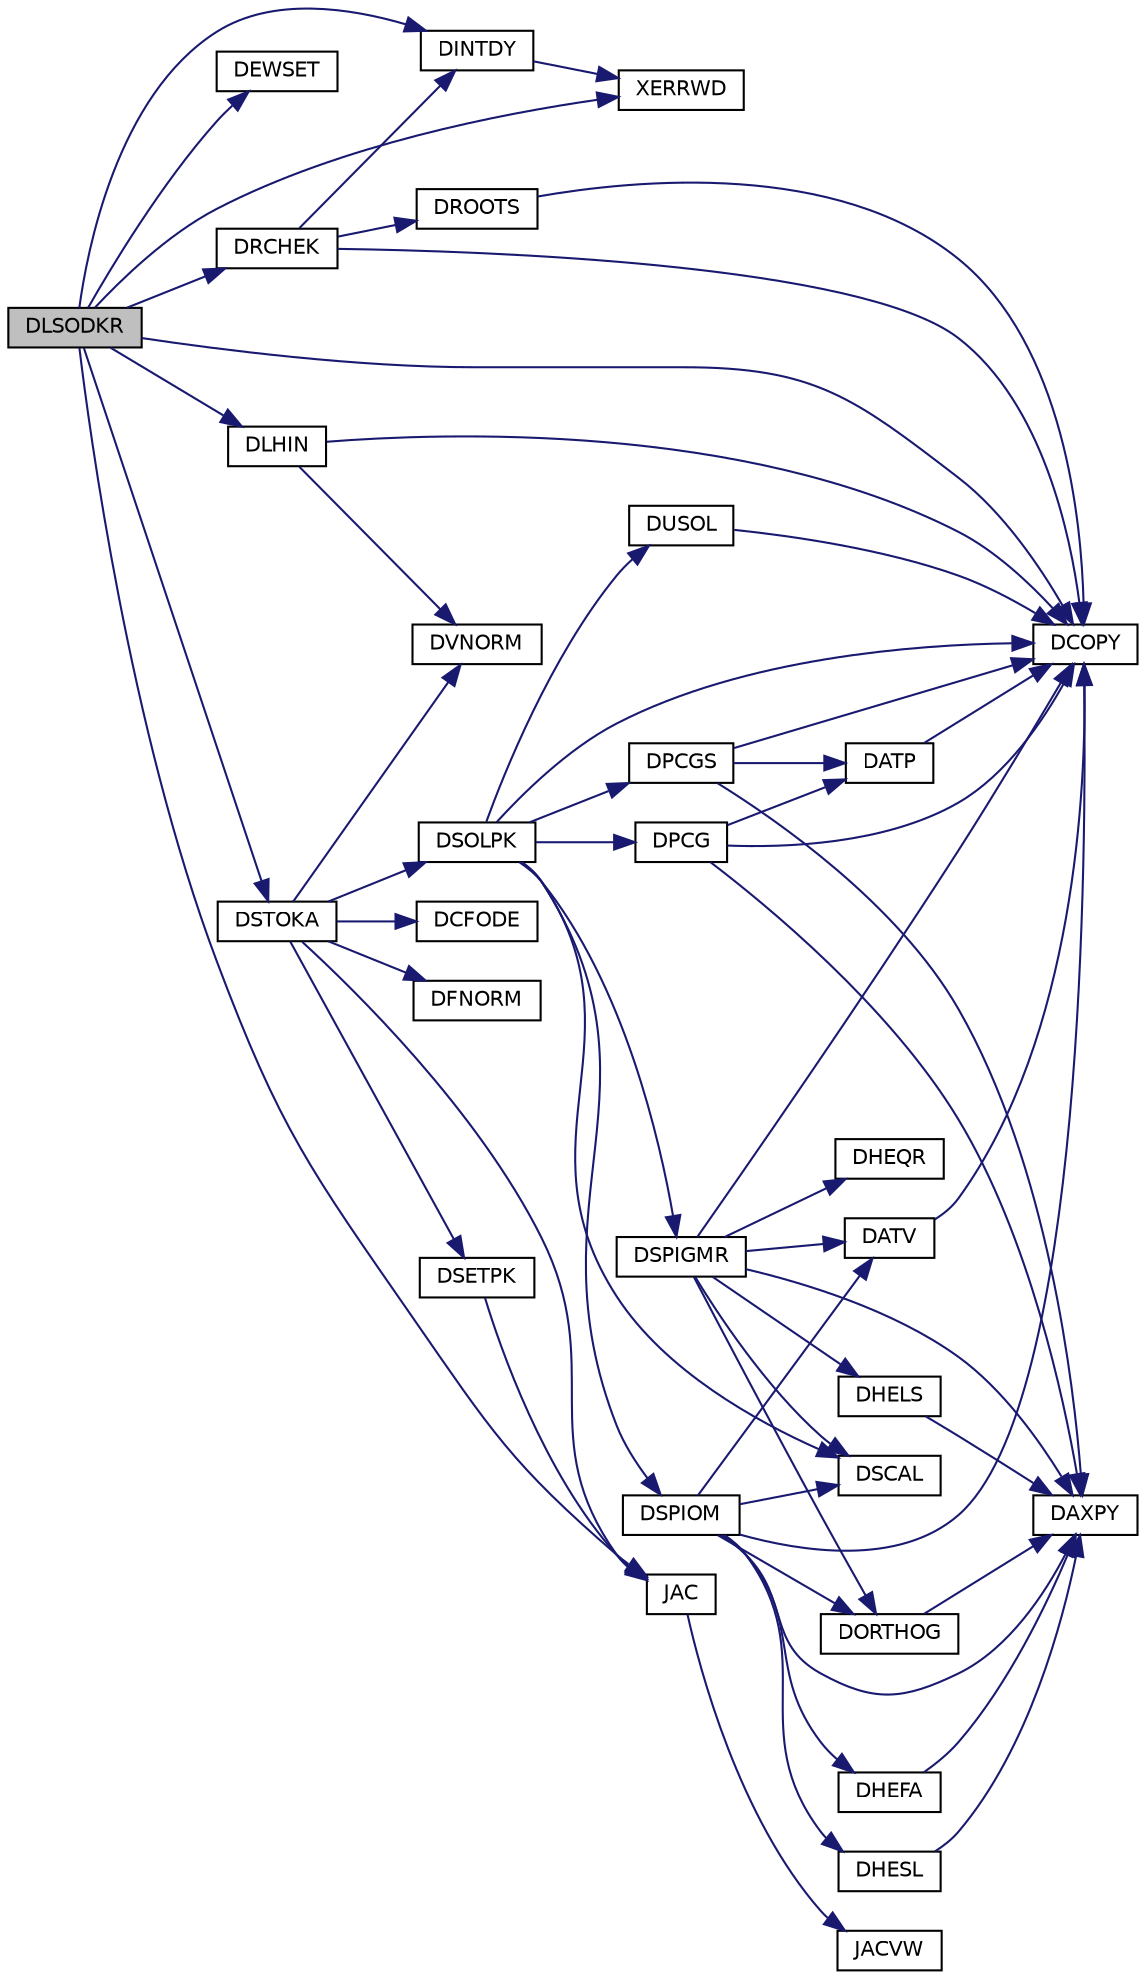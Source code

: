 digraph G
{
  edge [fontname="Helvetica",fontsize="10",labelfontname="Helvetica",labelfontsize="10"];
  node [fontname="Helvetica",fontsize="10",shape=record];
  rankdir=LR;
  Node1 [label="DLSODKR",height=0.2,width=0.4,color="black", fillcolor="grey75", style="filled" fontcolor="black"];
  Node1 -> Node2 [color="midnightblue",fontsize="10",style="solid",fontname="Helvetica"];
  Node2 [label="DCOPY",height=0.2,width=0.4,color="black", fillcolor="white", style="filled",URL="$opkda2_8f.html#a4bccdfd342c4859fb72167730096409d"];
  Node1 -> Node3 [color="midnightblue",fontsize="10",style="solid",fontname="Helvetica"];
  Node3 [label="DEWSET",height=0.2,width=0.4,color="black", fillcolor="white", style="filled",URL="$opkda1_8f.html#a7e2875635024f372ed49a93b0fd99767"];
  Node1 -> Node4 [color="midnightblue",fontsize="10",style="solid",fontname="Helvetica"];
  Node4 [label="DINTDY",height=0.2,width=0.4,color="black", fillcolor="white", style="filled",URL="$opkda1_8f.html#a884559759f834303a611b141c29c071b"];
  Node4 -> Node5 [color="midnightblue",fontsize="10",style="solid",fontname="Helvetica"];
  Node5 [label="XERRWD",height=0.2,width=0.4,color="black", fillcolor="white", style="filled",URL="$opkda2_8f.html#ac702022c449624bec062dbb09eccccd0"];
  Node1 -> Node6 [color="midnightblue",fontsize="10",style="solid",fontname="Helvetica"];
  Node6 [label="DLHIN",height=0.2,width=0.4,color="black", fillcolor="white", style="filled",URL="$opkda1_8f.html#aecd2de15bfb467c9a76cf94af1e48dd1"];
  Node6 -> Node2 [color="midnightblue",fontsize="10",style="solid",fontname="Helvetica"];
  Node6 -> Node7 [color="midnightblue",fontsize="10",style="solid",fontname="Helvetica"];
  Node7 [label="DVNORM",height=0.2,width=0.4,color="black", fillcolor="white", style="filled",URL="$opkda1_8f.html#a8e8b7e60c629e8e9530b41651b73325f"];
  Node1 -> Node8 [color="midnightblue",fontsize="10",style="solid",fontname="Helvetica"];
  Node8 [label="DRCHEK",height=0.2,width=0.4,color="black", fillcolor="white", style="filled",URL="$opkda1_8f.html#aa2830c5c3a8fd0298df234be5261e59d"];
  Node8 -> Node2 [color="midnightblue",fontsize="10",style="solid",fontname="Helvetica"];
  Node8 -> Node4 [color="midnightblue",fontsize="10",style="solid",fontname="Helvetica"];
  Node8 -> Node9 [color="midnightblue",fontsize="10",style="solid",fontname="Helvetica"];
  Node9 [label="DROOTS",height=0.2,width=0.4,color="black", fillcolor="white", style="filled",URL="$opkda1_8f.html#ab04bbc07c165f9eadc3e5e13fc563cb9"];
  Node9 -> Node2 [color="midnightblue",fontsize="10",style="solid",fontname="Helvetica"];
  Node1 -> Node10 [color="midnightblue",fontsize="10",style="solid",fontname="Helvetica"];
  Node10 [label="DSTOKA",height=0.2,width=0.4,color="black", fillcolor="white", style="filled",URL="$opkda1_8f.html#aa5d15943200f3d1261087a7d67337822"];
  Node10 -> Node11 [color="midnightblue",fontsize="10",style="solid",fontname="Helvetica"];
  Node11 [label="DCFODE",height=0.2,width=0.4,color="black", fillcolor="white", style="filled",URL="$opkda1_8f.html#a243334276bcf8d8b0b015fd77a053847"];
  Node10 -> Node12 [color="midnightblue",fontsize="10",style="solid",fontname="Helvetica"];
  Node12 [label="DFNORM",height=0.2,width=0.4,color="black", fillcolor="white", style="filled",URL="$opkda1_8f.html#af954234e205c5ab0fa82dfa5f8247425"];
  Node10 -> Node13 [color="midnightblue",fontsize="10",style="solid",fontname="Helvetica"];
  Node13 [label="DSETPK",height=0.2,width=0.4,color="black", fillcolor="white", style="filled",URL="$opkda1_8f.html#aa1d4e249bee316931b8acdea2a8f1b17"];
  Node13 -> Node14 [color="midnightblue",fontsize="10",style="solid",fontname="Helvetica"];
  Node14 [label="JAC",height=0.2,width=0.4,color="black", fillcolor="white", style="filled",URL="$nautilus_8f90.html#a788858b251b77eee1d000889202dc641"];
  Node14 -> Node15 [color="midnightblue",fontsize="10",style="solid",fontname="Helvetica"];
  Node15 [label="JACVW",height=0.2,width=0.4,color="black", fillcolor="white", style="filled",URL="$nls__odes_8f90.html#aa4399e19ae8bf5b6ef3102b2a75329cc"];
  Node10 -> Node16 [color="midnightblue",fontsize="10",style="solid",fontname="Helvetica"];
  Node16 [label="DSOLPK",height=0.2,width=0.4,color="black", fillcolor="white", style="filled",URL="$opkda1_8f.html#af331105343b0c9a91b55e7ad201199c0"];
  Node16 -> Node2 [color="midnightblue",fontsize="10",style="solid",fontname="Helvetica"];
  Node16 -> Node17 [color="midnightblue",fontsize="10",style="solid",fontname="Helvetica"];
  Node17 [label="DPCG",height=0.2,width=0.4,color="black", fillcolor="white", style="filled",URL="$opkda1_8f.html#a45979fb2661ddda903e074bac129d80d"];
  Node17 -> Node18 [color="midnightblue",fontsize="10",style="solid",fontname="Helvetica"];
  Node18 [label="DATP",height=0.2,width=0.4,color="black", fillcolor="white", style="filled",URL="$opkda1_8f.html#aab081e864dd016c3b8ddf8f60f70ad12"];
  Node18 -> Node2 [color="midnightblue",fontsize="10",style="solid",fontname="Helvetica"];
  Node17 -> Node19 [color="midnightblue",fontsize="10",style="solid",fontname="Helvetica"];
  Node19 [label="DAXPY",height=0.2,width=0.4,color="black", fillcolor="white", style="filled",URL="$opkda2_8f.html#aab33f5d0b86ce882c644ed8ebef0d37a"];
  Node17 -> Node2 [color="midnightblue",fontsize="10",style="solid",fontname="Helvetica"];
  Node16 -> Node20 [color="midnightblue",fontsize="10",style="solid",fontname="Helvetica"];
  Node20 [label="DPCGS",height=0.2,width=0.4,color="black", fillcolor="white", style="filled",URL="$opkda1_8f.html#a1dac601c2dba2a8e5096c21f3df3f086"];
  Node20 -> Node18 [color="midnightblue",fontsize="10",style="solid",fontname="Helvetica"];
  Node20 -> Node19 [color="midnightblue",fontsize="10",style="solid",fontname="Helvetica"];
  Node20 -> Node2 [color="midnightblue",fontsize="10",style="solid",fontname="Helvetica"];
  Node16 -> Node21 [color="midnightblue",fontsize="10",style="solid",fontname="Helvetica"];
  Node21 [label="DSCAL",height=0.2,width=0.4,color="black", fillcolor="white", style="filled",URL="$opkda2_8f.html#a01717dda8d7fc23df8e65fb4ab83c243"];
  Node16 -> Node22 [color="midnightblue",fontsize="10",style="solid",fontname="Helvetica"];
  Node22 [label="DSPIGMR",height=0.2,width=0.4,color="black", fillcolor="white", style="filled",URL="$opkda1_8f.html#a74cdb276c555faf24326600134bdcd14"];
  Node22 -> Node23 [color="midnightblue",fontsize="10",style="solid",fontname="Helvetica"];
  Node23 [label="DATV",height=0.2,width=0.4,color="black", fillcolor="white", style="filled",URL="$opkda1_8f.html#a1059f4dfdb79464c751483a531be9e93"];
  Node23 -> Node2 [color="midnightblue",fontsize="10",style="solid",fontname="Helvetica"];
  Node22 -> Node19 [color="midnightblue",fontsize="10",style="solid",fontname="Helvetica"];
  Node22 -> Node2 [color="midnightblue",fontsize="10",style="solid",fontname="Helvetica"];
  Node22 -> Node24 [color="midnightblue",fontsize="10",style="solid",fontname="Helvetica"];
  Node24 [label="DHELS",height=0.2,width=0.4,color="black", fillcolor="white", style="filled",URL="$opkda1_8f.html#ab6be03ae71a3f731496689113ba0a157"];
  Node24 -> Node19 [color="midnightblue",fontsize="10",style="solid",fontname="Helvetica"];
  Node22 -> Node25 [color="midnightblue",fontsize="10",style="solid",fontname="Helvetica"];
  Node25 [label="DHEQR",height=0.2,width=0.4,color="black", fillcolor="white", style="filled",URL="$opkda1_8f.html#ab655b24fce4c48246492a9b1e72b8110"];
  Node22 -> Node26 [color="midnightblue",fontsize="10",style="solid",fontname="Helvetica"];
  Node26 [label="DORTHOG",height=0.2,width=0.4,color="black", fillcolor="white", style="filled",URL="$opkda1_8f.html#ab3dd861c694c7f803018e8620382a3df"];
  Node26 -> Node19 [color="midnightblue",fontsize="10",style="solid",fontname="Helvetica"];
  Node22 -> Node21 [color="midnightblue",fontsize="10",style="solid",fontname="Helvetica"];
  Node16 -> Node27 [color="midnightblue",fontsize="10",style="solid",fontname="Helvetica"];
  Node27 [label="DSPIOM",height=0.2,width=0.4,color="black", fillcolor="white", style="filled",URL="$opkda1_8f.html#abee56e608d953c8f2187dbf9fe897ef5"];
  Node27 -> Node23 [color="midnightblue",fontsize="10",style="solid",fontname="Helvetica"];
  Node27 -> Node19 [color="midnightblue",fontsize="10",style="solid",fontname="Helvetica"];
  Node27 -> Node2 [color="midnightblue",fontsize="10",style="solid",fontname="Helvetica"];
  Node27 -> Node28 [color="midnightblue",fontsize="10",style="solid",fontname="Helvetica"];
  Node28 [label="DHEFA",height=0.2,width=0.4,color="black", fillcolor="white", style="filled",URL="$opkda1_8f.html#a1c5c241e3855e8f038af194938a09d77"];
  Node28 -> Node19 [color="midnightblue",fontsize="10",style="solid",fontname="Helvetica"];
  Node27 -> Node29 [color="midnightblue",fontsize="10",style="solid",fontname="Helvetica"];
  Node29 [label="DHESL",height=0.2,width=0.4,color="black", fillcolor="white", style="filled",URL="$opkda1_8f.html#a8eff411027de3c913b86da4a1c5b4241"];
  Node29 -> Node19 [color="midnightblue",fontsize="10",style="solid",fontname="Helvetica"];
  Node27 -> Node26 [color="midnightblue",fontsize="10",style="solid",fontname="Helvetica"];
  Node27 -> Node21 [color="midnightblue",fontsize="10",style="solid",fontname="Helvetica"];
  Node16 -> Node30 [color="midnightblue",fontsize="10",style="solid",fontname="Helvetica"];
  Node30 [label="DUSOL",height=0.2,width=0.4,color="black", fillcolor="white", style="filled",URL="$opkda1_8f.html#aba1f3b8a1f816ec52ae1f43e25843052"];
  Node30 -> Node2 [color="midnightblue",fontsize="10",style="solid",fontname="Helvetica"];
  Node10 -> Node7 [color="midnightblue",fontsize="10",style="solid",fontname="Helvetica"];
  Node10 -> Node14 [color="midnightblue",fontsize="10",style="solid",fontname="Helvetica"];
  Node1 -> Node14 [color="midnightblue",fontsize="10",style="solid",fontname="Helvetica"];
  Node1 -> Node5 [color="midnightblue",fontsize="10",style="solid",fontname="Helvetica"];
}
